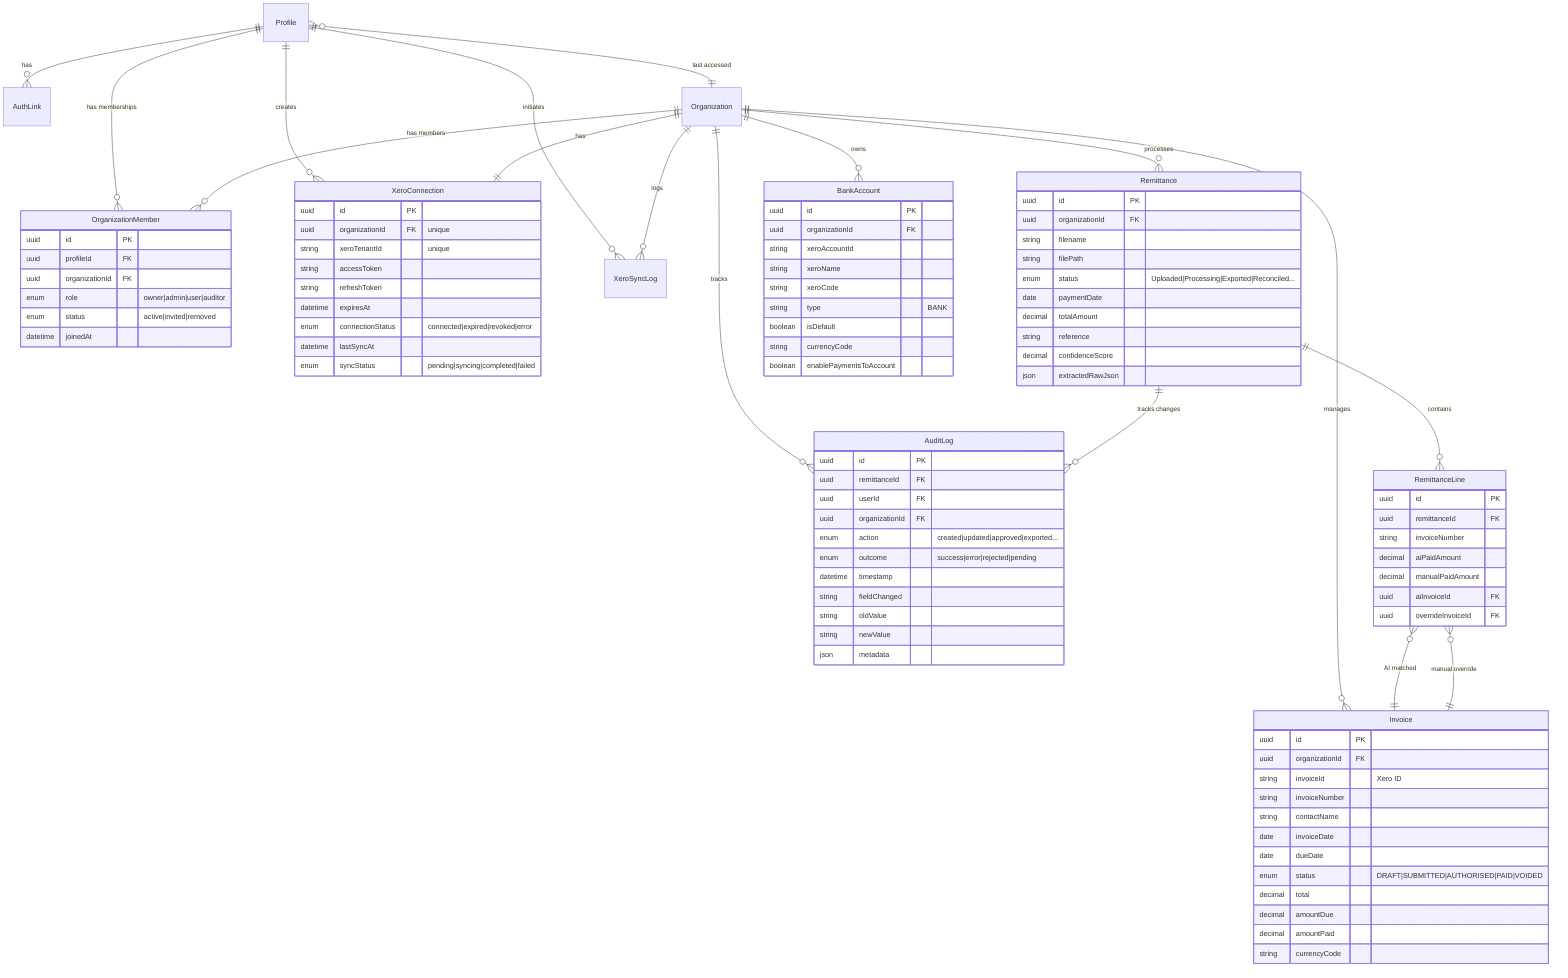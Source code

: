 erDiagram
    Profile ||--o{ AuthLink : "has"
    Profile ||--o{ OrganizationMember : "has memberships"
    Profile ||--o{ XeroConnection : "creates"
    Profile ||--o{ XeroSyncLog : "initiates"
    Profile }o--|| Organization : "last accessed"
    
    Organization ||--o{ OrganizationMember : "has members"
    Organization ||--o{ Remittance : "processes"
    Organization ||--o{ Invoice : "manages"
    Organization ||--o{ BankAccount : "owns"
    Organization ||--o{ AuditLog : "tracks"
    Organization ||--|| XeroConnection : "has"
    Organization ||--o{ XeroSyncLog : "logs"
    
    OrganizationMember {
        uuid id PK
        uuid profileId FK
        uuid organizationId FK
        enum role "owner|admin|user|auditor"
        enum status "active|invited|removed"
        datetime joinedAt
    }
    
    Remittance ||--o{ RemittanceLine : "contains"
    Remittance ||--o{ AuditLog : "tracks changes"
    Remittance {
        uuid id PK
        uuid organizationId FK
        string filename
        string filePath
        enum status "Uploaded|Processing|Exported|Reconciled..."
        date paymentDate
        decimal totalAmount
        string reference
        decimal confidenceScore
        json extractedRawJson
    }
    
    RemittanceLine }o--|| Invoice : "AI matched"
    RemittanceLine }o--|| Invoice : "manual override"
    RemittanceLine {
        uuid id PK
        uuid remittanceId FK
        string invoiceNumber
        decimal aiPaidAmount
        decimal manualPaidAmount
        uuid aiInvoiceId FK
        uuid overrideInvoiceId FK
    }
    
    Invoice {
        uuid id PK
        uuid organizationId FK
        string invoiceId "Xero ID"
        string invoiceNumber
        string contactName
        date invoiceDate
        date dueDate
        enum status "DRAFT|SUBMITTED|AUTHORISED|PAID|VOIDED"
        decimal total
        decimal amountDue
        decimal amountPaid
        string currencyCode
    }
    
    BankAccount {
        uuid id PK
        uuid organizationId FK
        string xeroAccountId
        string xeroName
        string xeroCode
        string type "BANK"
        boolean isDefault
        string currencyCode
        boolean enablePaymentsToAccount
    }
    
    XeroConnection {
        uuid id PK
        uuid organizationId FK "unique"
        string xeroTenantId "unique"
        string accessToken
        string refreshToken
        datetime expiresAt
        enum connectionStatus "connected|expired|revoked|error"
        datetime lastSyncAt
        enum syncStatus "pending|syncing|completed|failed"
    }
    
    AuditLog {
        uuid id PK
        uuid remittanceId FK
        uuid userId FK
        uuid organizationId FK
        enum action "created|updated|approved|exported..."
        enum outcome "success|error|rejected|pending"
        datetime timestamp
        string fieldChanged
        string oldValue
        string newValue
        json metadata
    }